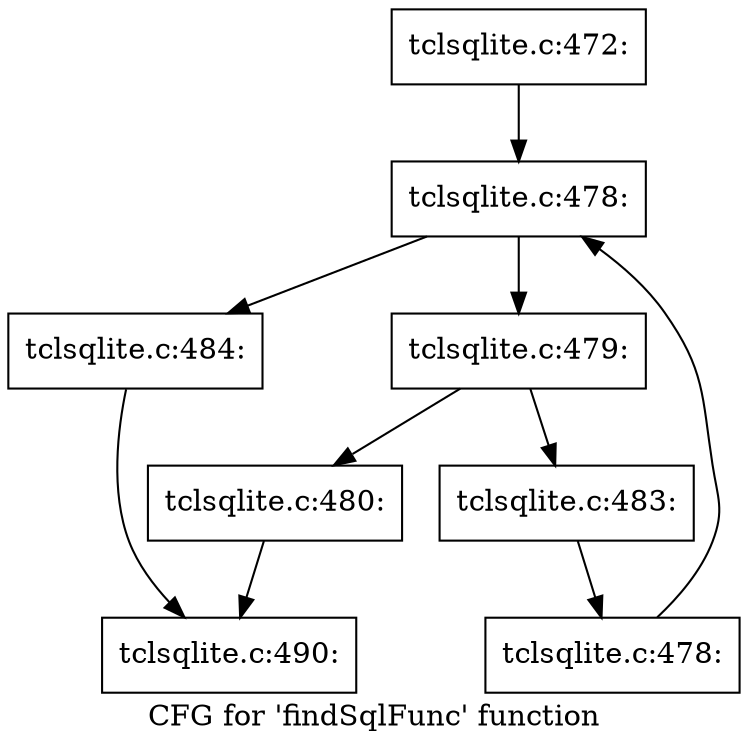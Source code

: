 digraph "CFG for 'findSqlFunc' function" {
	label="CFG for 'findSqlFunc' function";

	Node0x55a735aaf7d0 [shape=record,label="{tclsqlite.c:472:}"];
	Node0x55a735aaf7d0 -> Node0x55a735abcb20;
	Node0x55a735abcb20 [shape=record,label="{tclsqlite.c:478:}"];
	Node0x55a735abcb20 -> Node0x55a735abcd40;
	Node0x55a735abcb20 -> Node0x55a735abc7a0;
	Node0x55a735abcd40 [shape=record,label="{tclsqlite.c:479:}"];
	Node0x55a735abcd40 -> Node0x55a735abd080;
	Node0x55a735abcd40 -> Node0x55a735abd0d0;
	Node0x55a735abd080 [shape=record,label="{tclsqlite.c:480:}"];
	Node0x55a735abd080 -> Node0x55a735aaf950;
	Node0x55a735abd0d0 [shape=record,label="{tclsqlite.c:483:}"];
	Node0x55a735abd0d0 -> Node0x55a735abccb0;
	Node0x55a735abccb0 [shape=record,label="{tclsqlite.c:478:}"];
	Node0x55a735abccb0 -> Node0x55a735abcb20;
	Node0x55a735abc7a0 [shape=record,label="{tclsqlite.c:484:}"];
	Node0x55a735abc7a0 -> Node0x55a735aaf950;
	Node0x55a735aaf950 [shape=record,label="{tclsqlite.c:490:}"];
}
